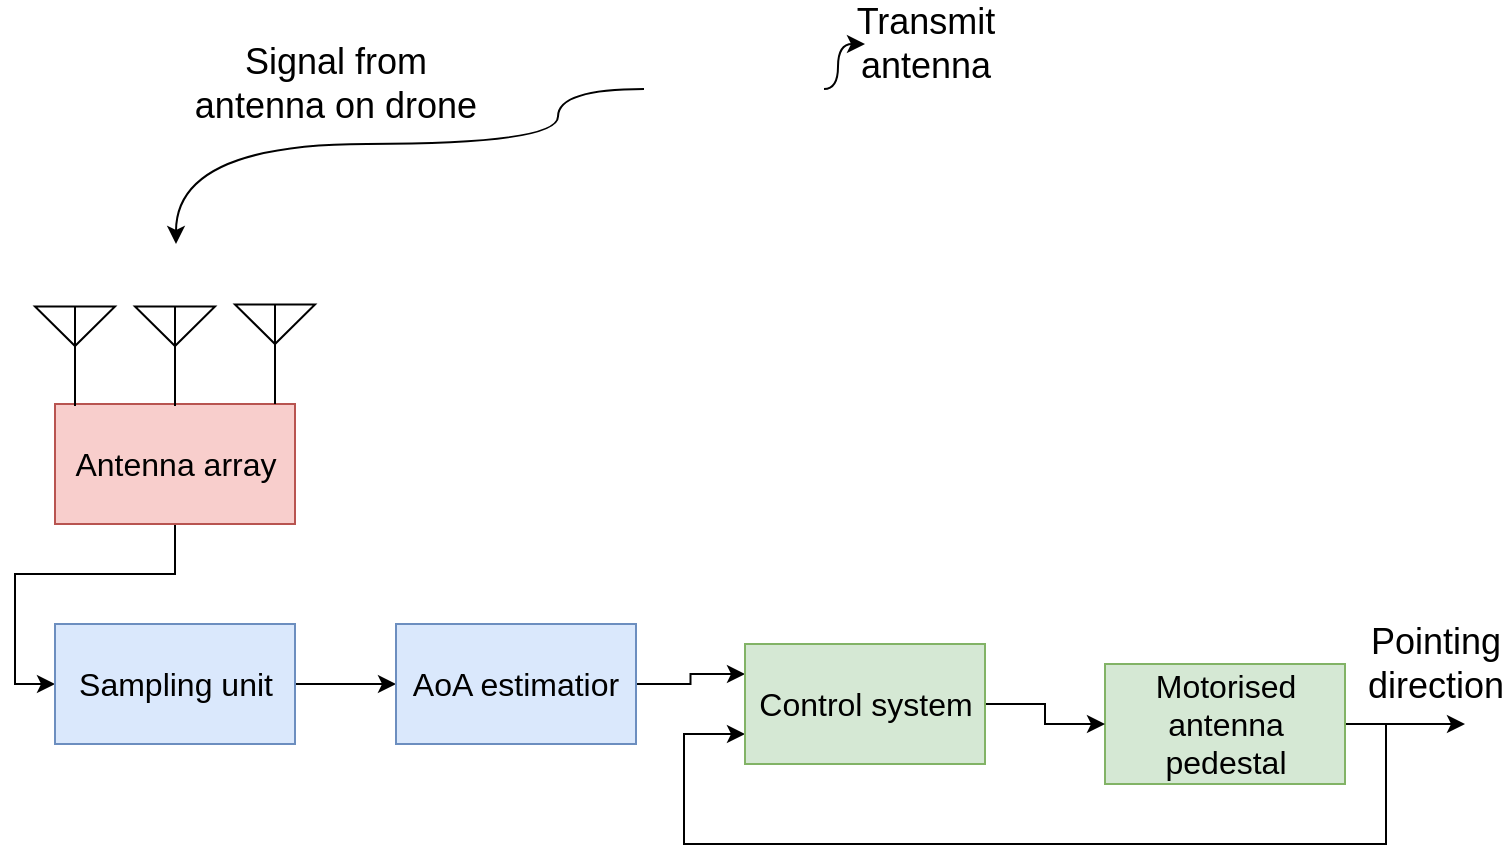<mxfile version="12.2.6" type="device" pages="1"><diagram id="z_ofBhCmLTj5B3InRKXB" name="Page-1"><mxGraphModel dx="1422" dy="762" grid="1" gridSize="10" guides="1" tooltips="1" connect="1" arrows="1" fold="1" page="1" pageScale="1" pageWidth="827" pageHeight="1169" math="0" shadow="0"><root><mxCell id="0"/><mxCell id="1" parent="0"/><mxCell id="NbNkRFw9Q1mvlkDaDCpR-8" style="edgeStyle=orthogonalEdgeStyle;rounded=0;orthogonalLoop=1;jettySize=auto;html=1;entryX=0;entryY=0.5;entryDx=0;entryDy=0;" parent="1" source="NbNkRFw9Q1mvlkDaDCpR-1" target="NbNkRFw9Q1mvlkDaDCpR-4" edge="1"><mxGeometry relative="1" as="geometry"/></mxCell><mxCell id="NbNkRFw9Q1mvlkDaDCpR-1" value="&lt;font style=&quot;font-size: 16px&quot;&gt;Antenna array&lt;/font&gt;" style="rounded=0;whiteSpace=wrap;html=1;fillColor=#f8cecc;strokeColor=#b85450;" parent="1" vertex="1"><mxGeometry x="59.5" y="210" width="120" height="60" as="geometry"/></mxCell><mxCell id="NbNkRFw9Q1mvlkDaDCpR-9" style="edgeStyle=orthogonalEdgeStyle;rounded=0;orthogonalLoop=1;jettySize=auto;html=1;entryX=0;entryY=0.5;entryDx=0;entryDy=0;" parent="1" source="NbNkRFw9Q1mvlkDaDCpR-4" target="NbNkRFw9Q1mvlkDaDCpR-5" edge="1"><mxGeometry relative="1" as="geometry"/></mxCell><mxCell id="NbNkRFw9Q1mvlkDaDCpR-4" value="&lt;font style=&quot;font-size: 16px&quot;&gt;Sampling unit&lt;/font&gt;" style="rounded=0;whiteSpace=wrap;html=1;fillColor=#dae8fc;strokeColor=#6c8ebf;" parent="1" vertex="1"><mxGeometry x="59.5" y="320" width="120" height="60" as="geometry"/></mxCell><mxCell id="NbNkRFw9Q1mvlkDaDCpR-10" style="edgeStyle=orthogonalEdgeStyle;rounded=0;orthogonalLoop=1;jettySize=auto;html=1;entryX=0;entryY=0.25;entryDx=0;entryDy=0;" parent="1" source="NbNkRFw9Q1mvlkDaDCpR-5" target="NbNkRFw9Q1mvlkDaDCpR-7" edge="1"><mxGeometry relative="1" as="geometry"/></mxCell><mxCell id="NbNkRFw9Q1mvlkDaDCpR-5" value="&lt;font style=&quot;font-size: 16px&quot;&gt;AoA estimatior&lt;/font&gt;" style="rounded=0;whiteSpace=wrap;html=1;fillColor=#dae8fc;strokeColor=#6c8ebf;" parent="1" vertex="1"><mxGeometry x="230" y="320" width="120" height="60" as="geometry"/></mxCell><mxCell id="NbNkRFw9Q1mvlkDaDCpR-11" style="edgeStyle=orthogonalEdgeStyle;rounded=0;orthogonalLoop=1;jettySize=auto;html=1;exitX=1;exitY=0.5;exitDx=0;exitDy=0;entryX=0;entryY=0.75;entryDx=0;entryDy=0;" parent="1" source="NbNkRFw9Q1mvlkDaDCpR-6" target="NbNkRFw9Q1mvlkDaDCpR-7" edge="1"><mxGeometry relative="1" as="geometry"><mxPoint x="414.5" y="480" as="targetPoint"/><Array as="points"><mxPoint x="725" y="370"/><mxPoint x="725" y="430"/><mxPoint x="374" y="430"/><mxPoint x="374" y="375"/></Array></mxGeometry></mxCell><mxCell id="NbNkRFw9Q1mvlkDaDCpR-13" style="edgeStyle=orthogonalEdgeStyle;rounded=0;orthogonalLoop=1;jettySize=auto;html=1;" parent="1" source="NbNkRFw9Q1mvlkDaDCpR-6" edge="1"><mxGeometry relative="1" as="geometry"><mxPoint x="764.5" y="370" as="targetPoint"/></mxGeometry></mxCell><mxCell id="NbNkRFw9Q1mvlkDaDCpR-6" value="&lt;font style=&quot;font-size: 16px&quot;&gt;Motorised antenna pedestal&lt;/font&gt;" style="rounded=0;whiteSpace=wrap;html=1;fillColor=#d5e8d4;strokeColor=#82b366;" parent="1" vertex="1"><mxGeometry x="584.5" y="340" width="120" height="60" as="geometry"/></mxCell><mxCell id="NbNkRFw9Q1mvlkDaDCpR-12" style="edgeStyle=orthogonalEdgeStyle;rounded=0;orthogonalLoop=1;jettySize=auto;html=1;entryX=0;entryY=0.5;entryDx=0;entryDy=0;" parent="1" source="NbNkRFw9Q1mvlkDaDCpR-7" target="NbNkRFw9Q1mvlkDaDCpR-6" edge="1"><mxGeometry relative="1" as="geometry"/></mxCell><mxCell id="NbNkRFw9Q1mvlkDaDCpR-7" value="&lt;font style=&quot;font-size: 16px&quot;&gt;Control system&lt;/font&gt;" style="rounded=0;whiteSpace=wrap;html=1;fillColor=#d5e8d4;strokeColor=#82b366;" parent="1" vertex="1"><mxGeometry x="404.5" y="330" width="120" height="60" as="geometry"/></mxCell><mxCell id="NbNkRFw9Q1mvlkDaDCpR-15" value="" style="verticalLabelPosition=bottom;shadow=0;dashed=0;align=center;html=1;verticalAlign=top;shape=mxgraph.electrical.radio.aerial_-_antenna_2;" parent="1" vertex="1"><mxGeometry x="49.5" y="161" width="40" height="50" as="geometry"/></mxCell><mxCell id="NbNkRFw9Q1mvlkDaDCpR-16" value="" style="verticalLabelPosition=bottom;shadow=0;dashed=0;align=center;html=1;verticalAlign=top;shape=mxgraph.electrical.radio.aerial_-_antenna_2;" parent="1" vertex="1"><mxGeometry x="99.5" y="161" width="40" height="50" as="geometry"/></mxCell><mxCell id="NbNkRFw9Q1mvlkDaDCpR-17" value="" style="verticalLabelPosition=bottom;shadow=0;dashed=0;align=center;html=1;verticalAlign=top;shape=mxgraph.electrical.radio.aerial_-_antenna_2;" parent="1" vertex="1"><mxGeometry x="149.5" y="160" width="40" height="50" as="geometry"/></mxCell><mxCell id="NbNkRFw9Q1mvlkDaDCpR-23" style="edgeStyle=orthogonalEdgeStyle;curved=1;rounded=0;orthogonalLoop=1;jettySize=auto;html=1;exitX=0;exitY=0.25;exitDx=0;exitDy=0;" parent="1" source="NbNkRFw9Q1mvlkDaDCpR-22" edge="1"><mxGeometry relative="1" as="geometry"><mxPoint x="120" y="130" as="targetPoint"/><Array as="points"><mxPoint x="311" y="52"/><mxPoint x="311" y="80"/><mxPoint x="120" y="80"/></Array></mxGeometry></mxCell><mxCell id="NbNkRFw9Q1mvlkDaDCpR-24" value="&lt;font style=&quot;font-size: 18px&quot;&gt;Signal from antenna on drone&lt;/font&gt;" style="text;html=1;strokeColor=none;fillColor=none;align=center;verticalAlign=middle;whiteSpace=wrap;rounded=0;" parent="1" vertex="1"><mxGeometry x="119.5" y="40" width="160" height="20" as="geometry"/></mxCell><mxCell id="NbNkRFw9Q1mvlkDaDCpR-26" value="&lt;font style=&quot;font-size: 18px&quot;&gt;Pointing direction&lt;/font&gt;" style="text;html=1;strokeColor=none;fillColor=none;align=center;verticalAlign=middle;whiteSpace=wrap;rounded=0;" parent="1" vertex="1"><mxGeometry x="730" y="330" width="40" height="20" as="geometry"/></mxCell><mxCell id="NbNkRFw9Q1mvlkDaDCpR-28" value="" style="group" parent="1" vertex="1" connectable="0"><mxGeometry x="350" y="30" width="98" height="139.5" as="geometry"/></mxCell><mxCell id="NbNkRFw9Q1mvlkDaDCpR-14" value="" style="shape=image;html=1;verticalAlign=top;verticalLabelPosition=bottom;labelBackgroundColor=#ffffff;imageAspect=0;aspect=fixed;image=https://cdn1.iconfinder.com/data/icons/science-technology-outline/91/Science__Technology_28-128.png" parent="NbNkRFw9Q1mvlkDaDCpR-28" vertex="1"><mxGeometry y="41.5" width="98" height="98" as="geometry"/></mxCell><mxCell id="NbNkRFw9Q1mvlkDaDCpR-22" value="" style="shape=image;html=1;verticalAlign=top;verticalLabelPosition=bottom;labelBackgroundColor=#ffffff;imageAspect=0;aspect=fixed;image=https://cdn3.iconfinder.com/data/icons/wpzoom-developer-icon-set/500/49-128.png;rotation=0;" parent="NbNkRFw9Q1mvlkDaDCpR-28" vertex="1"><mxGeometry x="4" width="90" height="90" as="geometry"/></mxCell><mxCell id="NbNkRFw9Q1mvlkDaDCpR-29" value="&lt;font style=&quot;font-size: 18px&quot;&gt;Transmit antenna&lt;/font&gt;" style="text;html=1;strokeColor=none;fillColor=none;align=center;verticalAlign=middle;whiteSpace=wrap;rounded=0;" parent="1" vertex="1"><mxGeometry x="464.5" y="20" width="60" height="20" as="geometry"/></mxCell><mxCell id="NbNkRFw9Q1mvlkDaDCpR-30" style="edgeStyle=orthogonalEdgeStyle;curved=1;rounded=0;orthogonalLoop=1;jettySize=auto;html=1;exitX=1;exitY=0.25;exitDx=0;exitDy=0;entryX=0;entryY=0.5;entryDx=0;entryDy=0;" parent="1" source="NbNkRFw9Q1mvlkDaDCpR-22" target="NbNkRFw9Q1mvlkDaDCpR-29" edge="1"><mxGeometry relative="1" as="geometry"><Array as="points"><mxPoint x="451" y="52"/><mxPoint x="451" y="30"/></Array></mxGeometry></mxCell></root></mxGraphModel></diagram></mxfile>